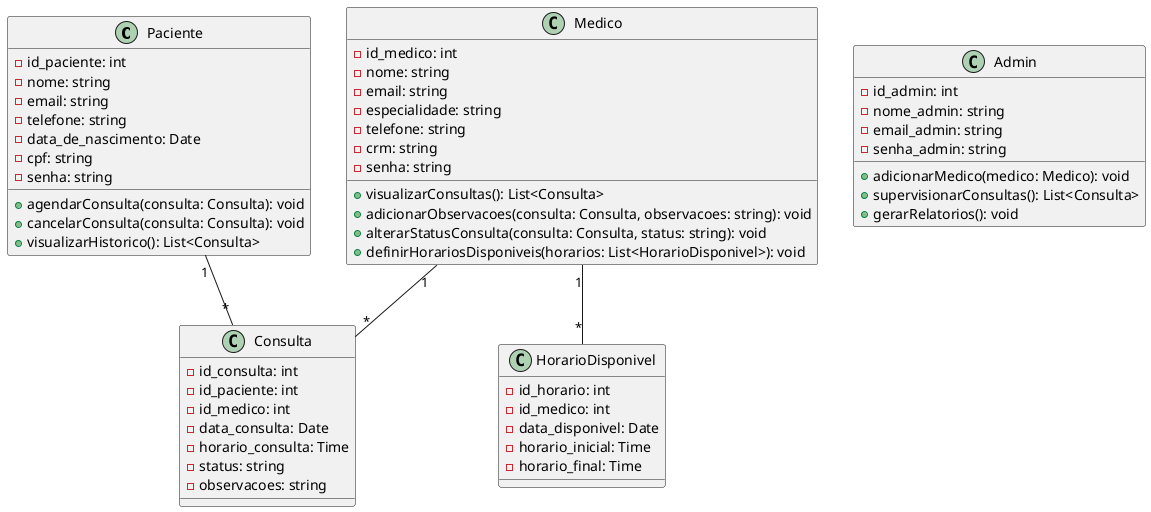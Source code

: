 @startuml

class Paciente {
  - id_paciente: int
  - nome: string
  - email: string
  - telefone: string
  - data_de_nascimento: Date
  - cpf: string
  - senha: string
  + agendarConsulta(consulta: Consulta): void
  + cancelarConsulta(consulta: Consulta): void
  + visualizarHistorico(): List<Consulta>
}

class Medico {
  - id_medico: int
  - nome: string
  - email: string
  - especialidade: string
  - telefone: string
  - crm: string
  - senha: string
  + visualizarConsultas(): List<Consulta>
  + adicionarObservacoes(consulta: Consulta, observacoes: string): void
  + alterarStatusConsulta(consulta: Consulta, status: string): void
  + definirHorariosDisponiveis(horarios: List<HorarioDisponivel>): void
}

class Consulta {
  - id_consulta: int
  - id_paciente: int
  - id_medico: int
  - data_consulta: Date
  - horario_consulta: Time
  - status: string
  - observacoes: string
}

class HorarioDisponivel {
  - id_horario: int
  - id_medico: int
  - data_disponivel: Date
  - horario_inicial: Time
  - horario_final: Time
}

class Admin {
  - id_admin: int
  - nome_admin: string
  - email_admin: string
  - senha_admin: string
  + adicionarMedico(medico: Medico): void
  + supervisionarConsultas(): List<Consulta>
  + gerarRelatorios(): void 
}

Paciente "1" -- "*" Consulta
Medico "1" -- "*" Consulta
Medico "1" -- "*" HorarioDisponivel

@enduml